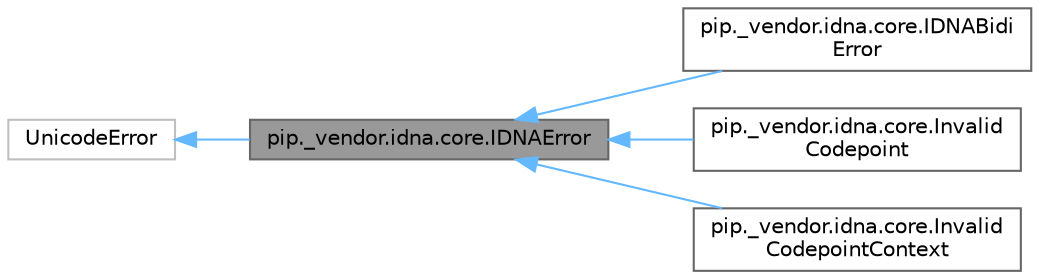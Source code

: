 digraph "pip._vendor.idna.core.IDNAError"
{
 // LATEX_PDF_SIZE
  bgcolor="transparent";
  edge [fontname=Helvetica,fontsize=10,labelfontname=Helvetica,labelfontsize=10];
  node [fontname=Helvetica,fontsize=10,shape=box,height=0.2,width=0.4];
  rankdir="LR";
  Node1 [id="Node000001",label="pip._vendor.idna.core.IDNAError",height=0.2,width=0.4,color="gray40", fillcolor="grey60", style="filled", fontcolor="black",tooltip=" "];
  Node2 -> Node1 [id="edge1_Node000001_Node000002",dir="back",color="steelblue1",style="solid",tooltip=" "];
  Node2 [id="Node000002",label="UnicodeError",height=0.2,width=0.4,color="grey75", fillcolor="white", style="filled",URL="$de/d44/classUnicodeError.html",tooltip=" "];
  Node1 -> Node3 [id="edge2_Node000001_Node000003",dir="back",color="steelblue1",style="solid",tooltip=" "];
  Node3 [id="Node000003",label="pip._vendor.idna.core.IDNABidi\lError",height=0.2,width=0.4,color="gray40", fillcolor="white", style="filled",URL="$d0/dbf/classpip_1_1__vendor_1_1idna_1_1core_1_1IDNABidiError.html",tooltip=" "];
  Node1 -> Node4 [id="edge3_Node000001_Node000004",dir="back",color="steelblue1",style="solid",tooltip=" "];
  Node4 [id="Node000004",label="pip._vendor.idna.core.Invalid\lCodepoint",height=0.2,width=0.4,color="gray40", fillcolor="white", style="filled",URL="$de/ddc/classpip_1_1__vendor_1_1idna_1_1core_1_1InvalidCodepoint.html",tooltip=" "];
  Node1 -> Node5 [id="edge4_Node000001_Node000005",dir="back",color="steelblue1",style="solid",tooltip=" "];
  Node5 [id="Node000005",label="pip._vendor.idna.core.Invalid\lCodepointContext",height=0.2,width=0.4,color="gray40", fillcolor="white", style="filled",URL="$d7/d50/classpip_1_1__vendor_1_1idna_1_1core_1_1InvalidCodepointContext.html",tooltip=" "];
}
